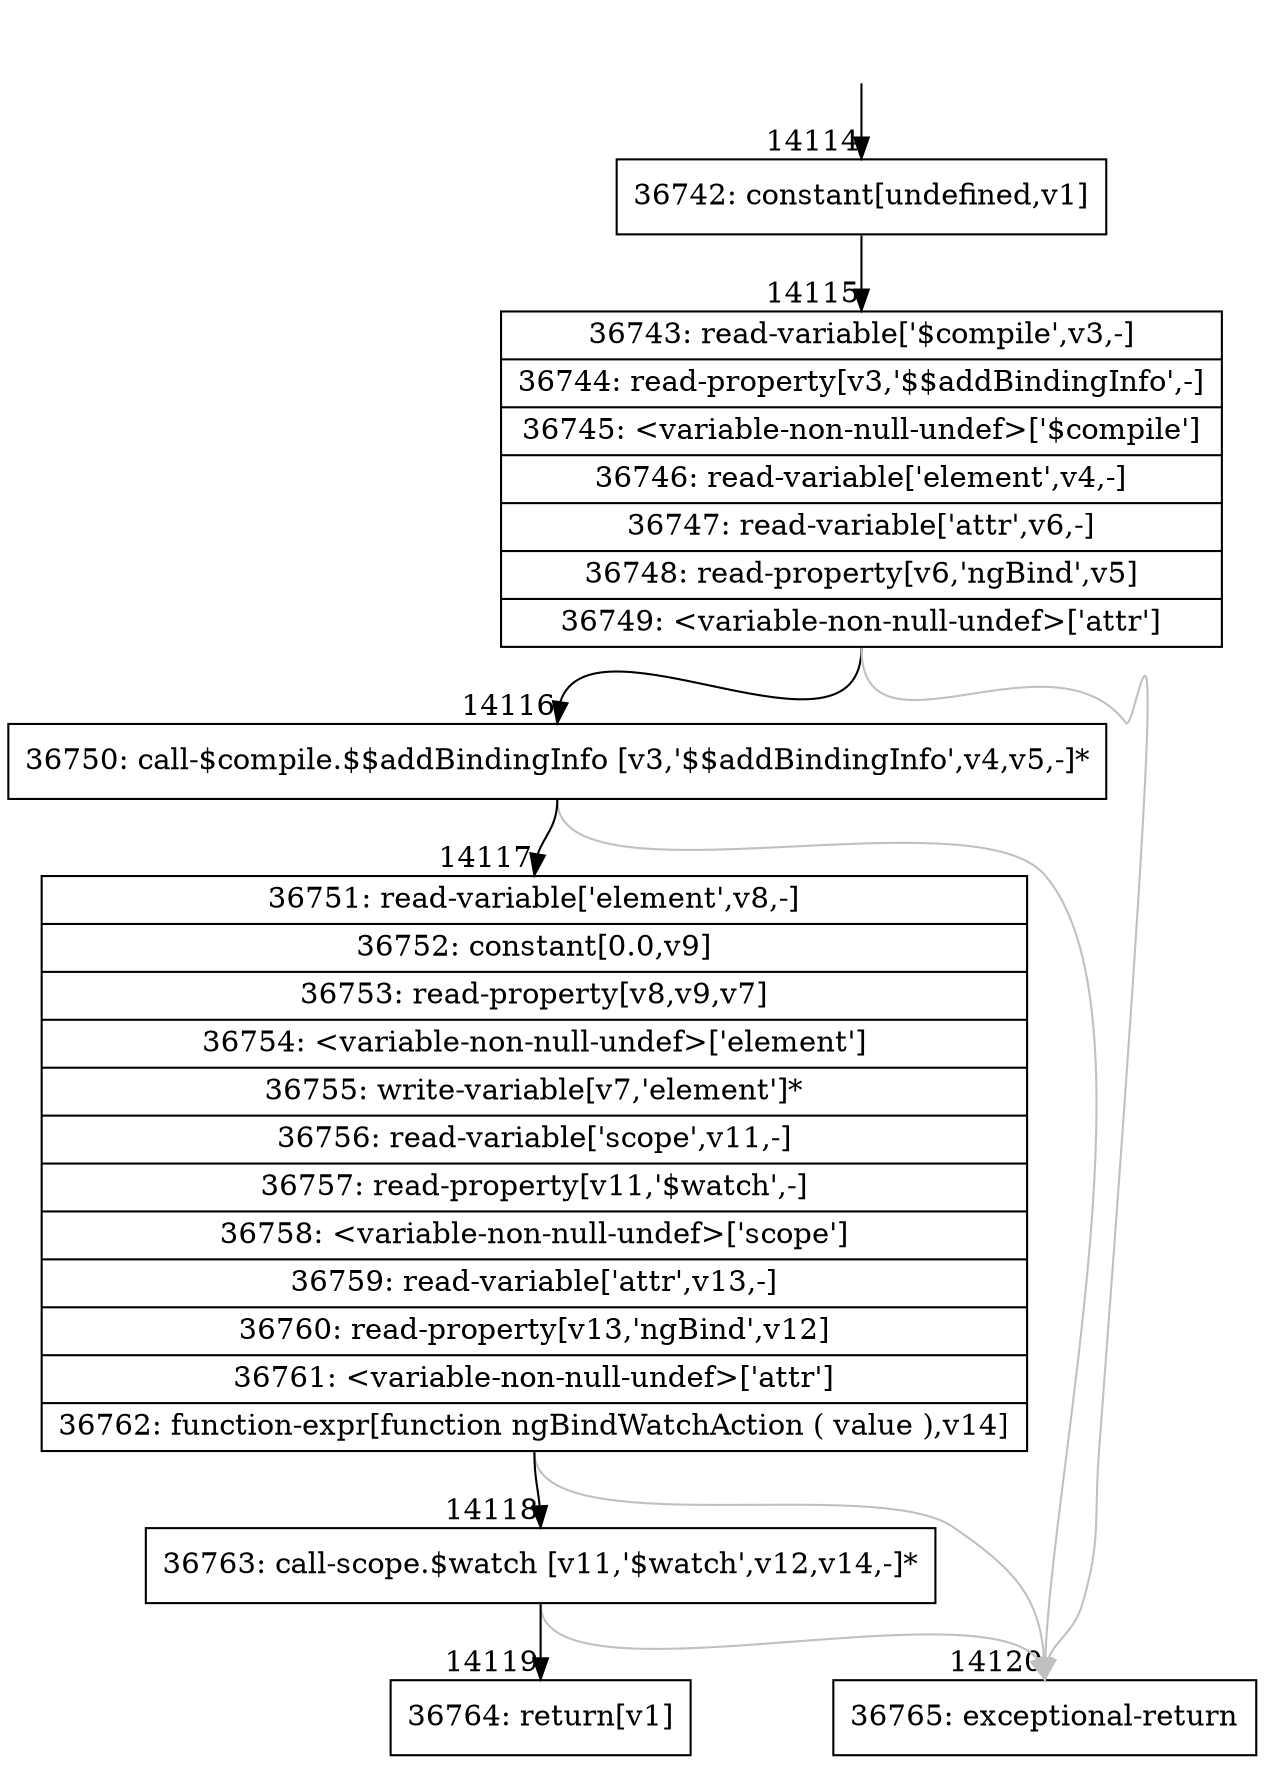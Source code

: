 digraph {
rankdir="TD"
BB_entry1109[shape=none,label=""];
BB_entry1109 -> BB14114 [tailport=s, headport=n, headlabel="    14114"]
BB14114 [shape=record label="{36742: constant[undefined,v1]}" ] 
BB14114 -> BB14115 [tailport=s, headport=n, headlabel="      14115"]
BB14115 [shape=record label="{36743: read-variable['$compile',v3,-]|36744: read-property[v3,'$$addBindingInfo',-]|36745: \<variable-non-null-undef\>['$compile']|36746: read-variable['element',v4,-]|36747: read-variable['attr',v6,-]|36748: read-property[v6,'ngBind',v5]|36749: \<variable-non-null-undef\>['attr']}" ] 
BB14115 -> BB14116 [tailport=s, headport=n, headlabel="      14116"]
BB14115 -> BB14120 [tailport=s, headport=n, color=gray, headlabel="      14120"]
BB14116 [shape=record label="{36750: call-$compile.$$addBindingInfo [v3,'$$addBindingInfo',v4,v5,-]*}" ] 
BB14116 -> BB14117 [tailport=s, headport=n, headlabel="      14117"]
BB14116 -> BB14120 [tailport=s, headport=n, color=gray]
BB14117 [shape=record label="{36751: read-variable['element',v8,-]|36752: constant[0.0,v9]|36753: read-property[v8,v9,v7]|36754: \<variable-non-null-undef\>['element']|36755: write-variable[v7,'element']*|36756: read-variable['scope',v11,-]|36757: read-property[v11,'$watch',-]|36758: \<variable-non-null-undef\>['scope']|36759: read-variable['attr',v13,-]|36760: read-property[v13,'ngBind',v12]|36761: \<variable-non-null-undef\>['attr']|36762: function-expr[function ngBindWatchAction ( value ),v14]}" ] 
BB14117 -> BB14118 [tailport=s, headport=n, headlabel="      14118"]
BB14117 -> BB14120 [tailport=s, headport=n, color=gray]
BB14118 [shape=record label="{36763: call-scope.$watch [v11,'$watch',v12,v14,-]*}" ] 
BB14118 -> BB14119 [tailport=s, headport=n, headlabel="      14119"]
BB14118 -> BB14120 [tailport=s, headport=n, color=gray]
BB14119 [shape=record label="{36764: return[v1]}" ] 
BB14120 [shape=record label="{36765: exceptional-return}" ] 
//#$~ 22154
}

